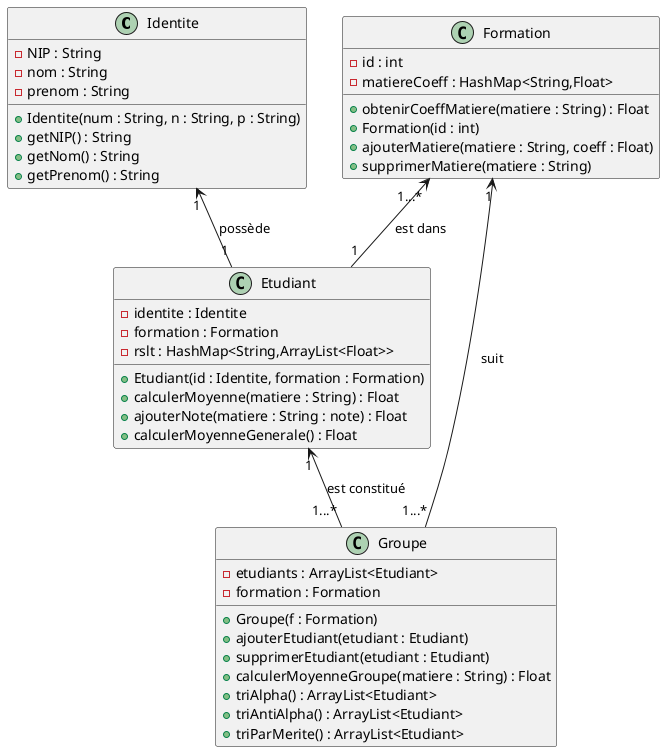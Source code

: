 @startuml
'https://plantuml.com/class-diagram

class Identite {
- NIP : String
- nom : String
- prenom : String
+ Identite(num : String, n : String, p : String)
+ getNIP() : String
+ getNom() : String
+ getPrenom() : String
}

class Formation {
- id : int
- matiereCoeff : HashMap<String,Float>
+ obtenirCoeffMatiere(matiere : String) : Float
+ Formation(id : int)
+ ajouterMatiere(matiere : String, coeff : Float)
+ supprimerMatiere(matiere : String)
}

class Etudiant {
- identite : Identite
- formation : Formation
- rslt : HashMap<String,ArrayList<Float>>
+ Etudiant(id : Identite, formation : Formation)
+ calculerMoyenne(matiere : String) : Float
+ ajouterNote(matiere : String : note) : Float
+ calculerMoyenneGenerale() : Float
}

class Groupe {
- etudiants : ArrayList<Etudiant>
- formation : Formation
+ Groupe(f : Formation)
+ ajouterEtudiant(etudiant : Etudiant)
+ supprimerEtudiant(etudiant : Etudiant)
+ calculerMoyenneGroupe(matiere : String) : Float
+ triAlpha() : ArrayList<Etudiant>
+ triAntiAlpha() : ArrayList<Etudiant>
+ triParMerite() : ArrayList<Etudiant>
}


Identite "1" <-- "1" Etudiant : possède
Formation "1...*" <-- "1" Etudiant : est dans
Etudiant "1" <-- "1...*" Groupe : est constitué
Formation "1" <-- "1...*" Groupe : suit

@enduml